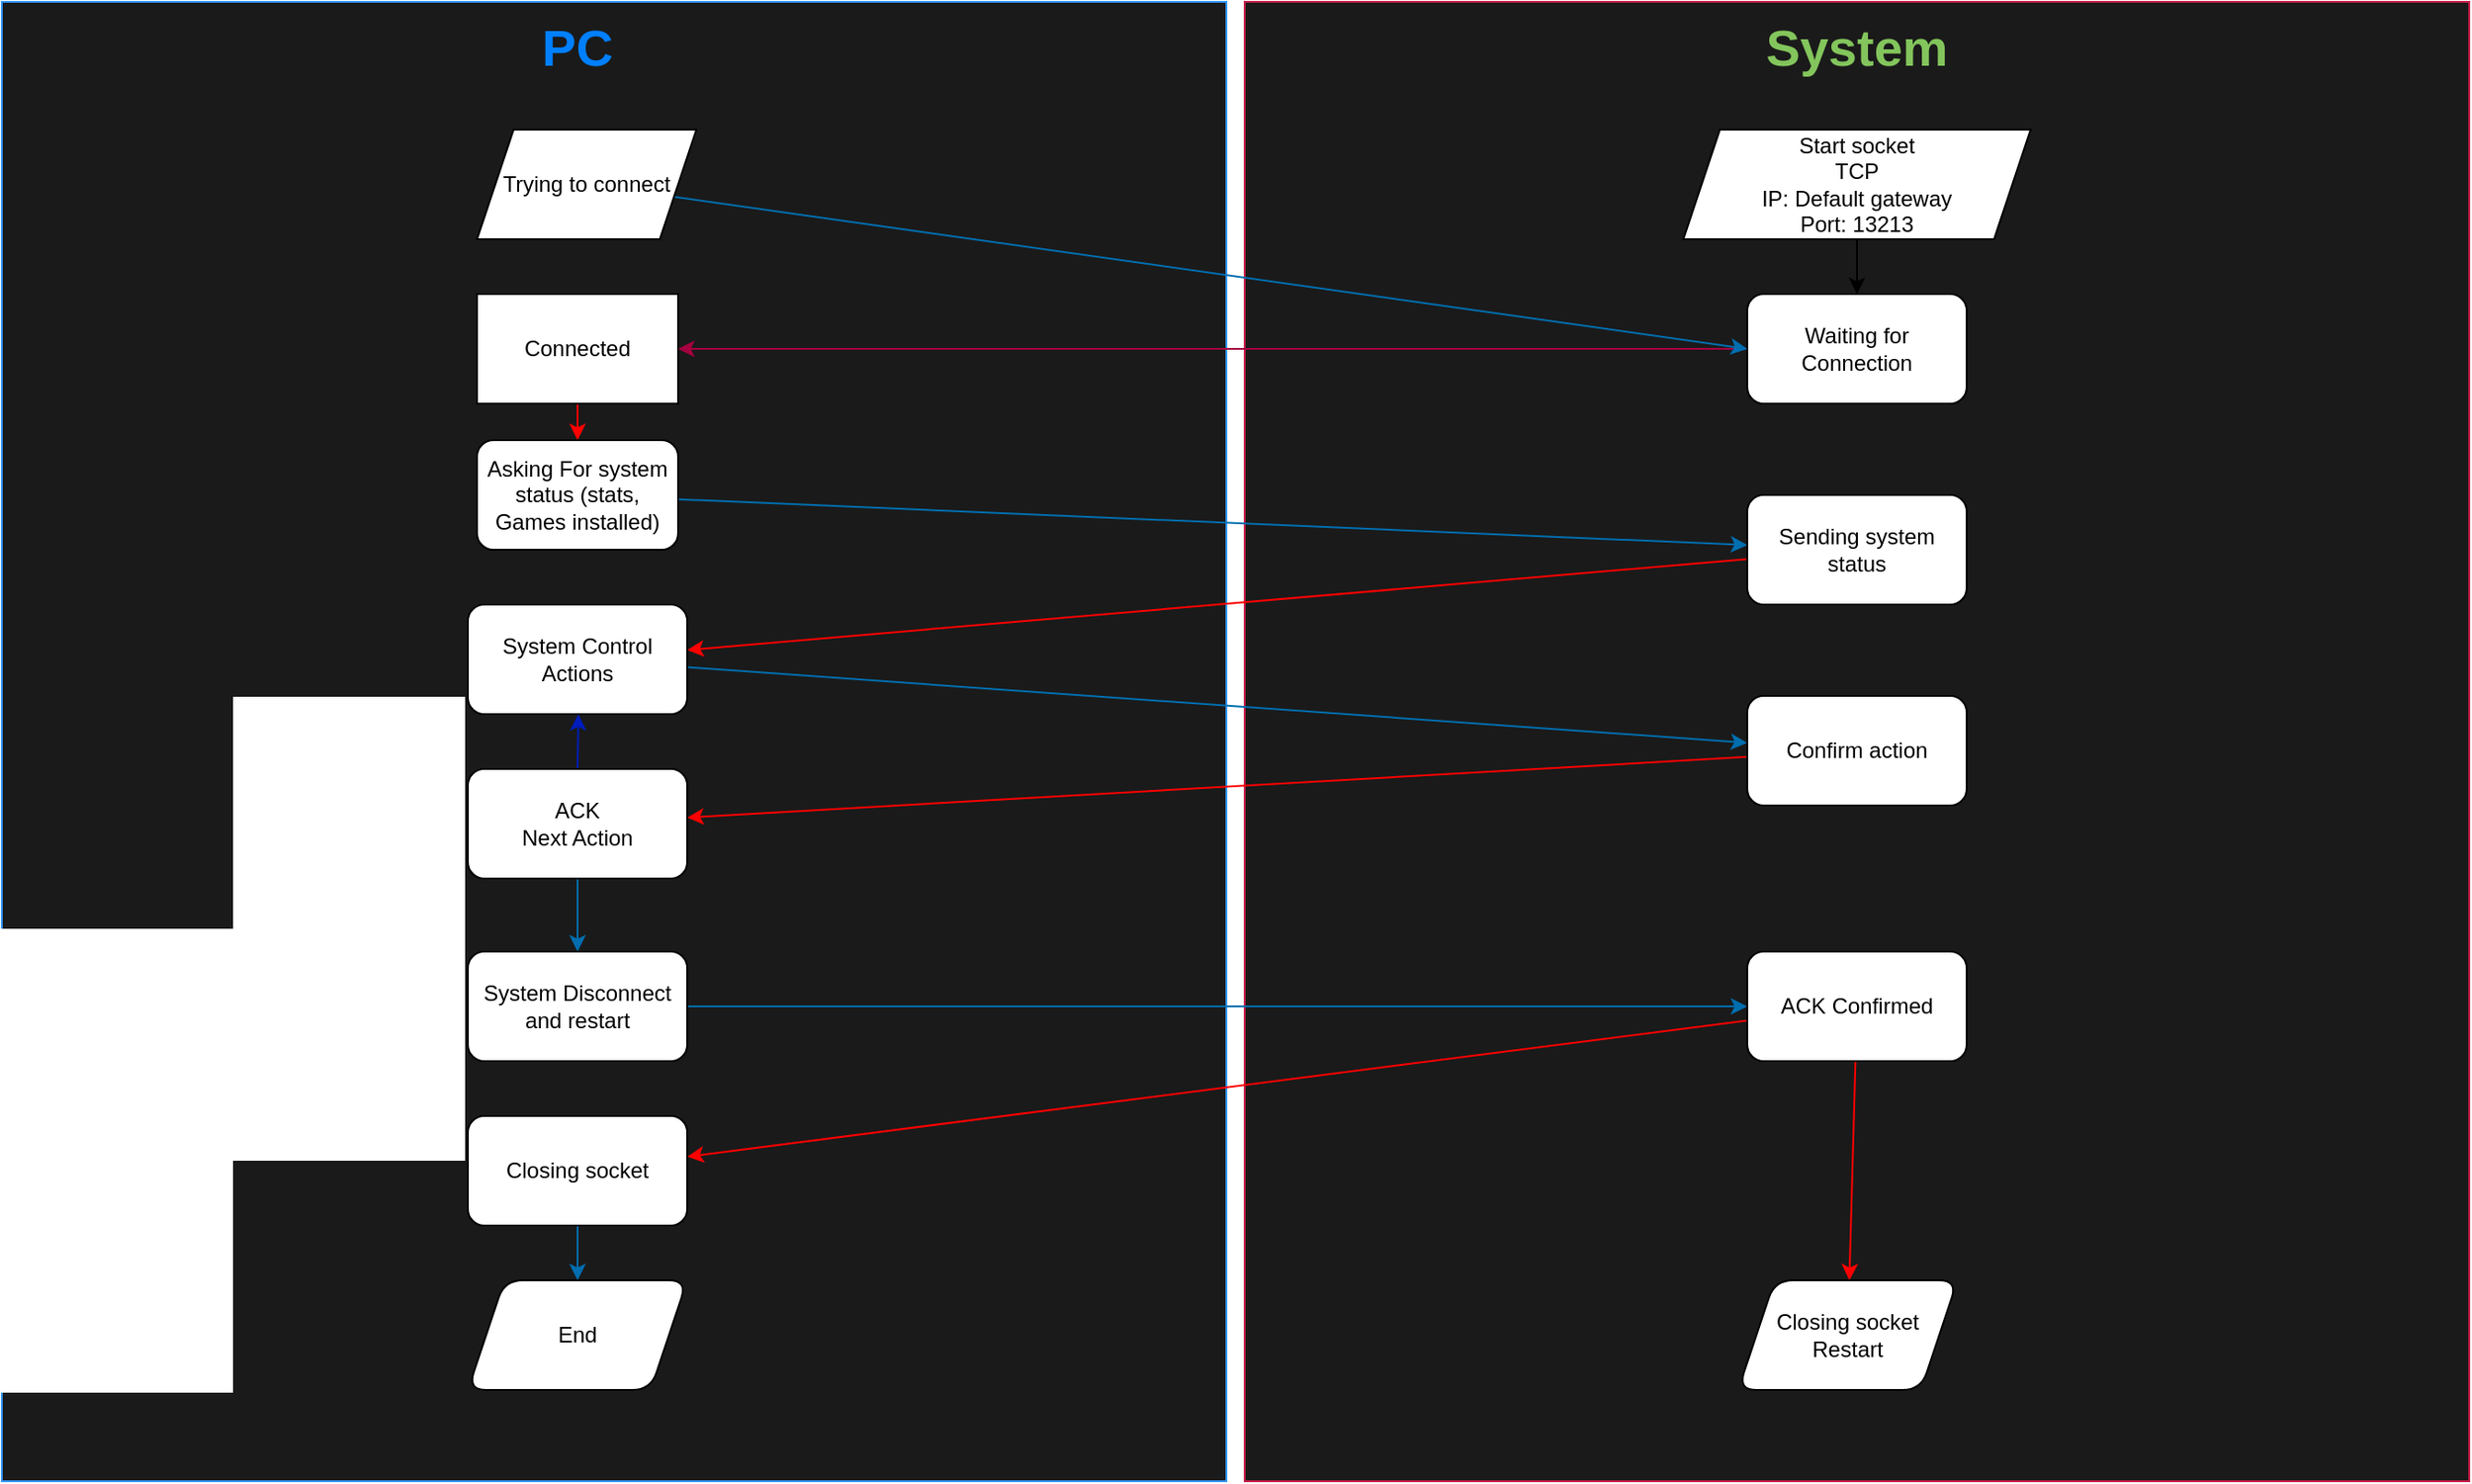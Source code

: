 <mxfile>
    <diagram id="TL91e2yvUQkuOYk_HC6_" name="Page-1">
        <mxGraphModel dx="1640" dy="686" grid="1" gridSize="10" guides="1" tooltips="1" connect="1" arrows="1" fold="1" page="1" pageScale="1" pageWidth="1400" pageHeight="850" math="0" shadow="0">
            <root>
                <mxCell id="0"/>
                <mxCell id="1" parent="0"/>
                <mxCell id="2" value="" style="rounded=0;whiteSpace=wrap;html=1;strokeColor=#3399FF;fillColor=#1A1A1A;glass=0;allowArrows=0;connectable=0;movable=0;resizable=0;rotatable=0;deletable=0;editable=0;" parent="1" vertex="1">
                    <mxGeometry x="30" y="20" width="670" height="810" as="geometry"/>
                </mxCell>
                <mxCell id="3" value="" style="rounded=0;whiteSpace=wrap;html=1;strokeColor=#c91e4a;gradientColor=none;glass=0;fillColor=#1A1A1A;allowArrows=0;connectable=0;movable=0;resizable=0;rotatable=0;deletable=0;editable=0;" parent="1" vertex="1">
                    <mxGeometry x="710" y="20" width="670" height="810" as="geometry"/>
                </mxCell>
                <mxCell id="4" value="PC" style="text;html=1;strokeColor=none;fillColor=none;align=center;verticalAlign=middle;whiteSpace=wrap;rounded=0;fontSize=28;fontStyle=1;fontColor=#007FFF;movable=0;resizable=0;rotatable=0;deletable=0;editable=0;connectable=0;" parent="1" vertex="1">
                    <mxGeometry x="315" y="30" width="60" height="30" as="geometry"/>
                </mxCell>
                <mxCell id="5" value="System" style="text;html=1;align=center;verticalAlign=middle;whiteSpace=wrap;rounded=0;fontSize=28;fontStyle=1;fontColor=#83c55c;movable=0;resizable=0;rotatable=0;deletable=0;editable=0;connectable=0;" parent="1" vertex="1">
                    <mxGeometry x="990" y="30" width="110" height="30" as="geometry"/>
                </mxCell>
                <mxCell id="8" value="" style="shape=image;verticalLabelPosition=bottom;labelBackgroundColor=default;verticalAlign=top;aspect=fixed;imageAspect=0;image=https://raw.githubusercontent.com/iiiypuk/rpi-icon/master/256.png;movable=0;resizable=0;rotatable=0;deletable=0;editable=0;connectable=0;" parent="1" vertex="1">
                    <mxGeometry x="1270" y="30" width="100" height="100" as="geometry"/>
                </mxCell>
                <mxCell id="9" value="" style="shape=image;verticalLabelPosition=bottom;labelBackgroundColor=default;verticalAlign=top;aspect=fixed;imageAspect=0;image=https://cdn-icons-png.flaticon.com/512/4703/4703650.png;movable=0;resizable=0;rotatable=0;deletable=0;editable=0;connectable=0;" parent="1" vertex="1">
                    <mxGeometry x="50" y="30" width="110" height="110" as="geometry"/>
                </mxCell>
                <mxCell id="15" style="edgeStyle=none;html=1;entryX=0.5;entryY=0;entryDx=0;entryDy=0;" parent="1" source="10" target="11" edge="1">
                    <mxGeometry relative="1" as="geometry"/>
                </mxCell>
                <mxCell id="10" value="Start socket&lt;br&gt;TCP&lt;br&gt;IP: Default gateway&lt;br&gt;Port: 13213" style="shape=parallelogram;perimeter=parallelogramPerimeter;whiteSpace=wrap;html=1;fixedSize=1;" parent="1" vertex="1">
                    <mxGeometry x="950" y="90" width="190" height="60" as="geometry"/>
                </mxCell>
                <mxCell id="18" style="edgeStyle=none;html=1;entryX=1;entryY=0.5;entryDx=0;entryDy=0;fillColor=#d80073;strokeColor=#A50040;" edge="1" parent="1" source="11" target="16">
                    <mxGeometry relative="1" as="geometry"/>
                </mxCell>
                <mxCell id="11" value="Waiting for Connection" style="rounded=1;whiteSpace=wrap;html=1;" parent="1" vertex="1">
                    <mxGeometry x="985" y="180" width="120" height="60" as="geometry"/>
                </mxCell>
                <mxCell id="13" style="edgeStyle=none;html=1;fillColor=#1ba1e2;strokeColor=#006EAF;entryX=0;entryY=0.5;entryDx=0;entryDy=0;" parent="1" source="12" edge="1" target="11">
                    <mxGeometry relative="1" as="geometry">
                        <mxPoint x="980" y="210" as="targetPoint"/>
                    </mxGeometry>
                </mxCell>
                <mxCell id="12" value="Trying to connect" style="shape=parallelogram;perimeter=parallelogramPerimeter;whiteSpace=wrap;html=1;fixedSize=1;" parent="1" vertex="1">
                    <mxGeometry x="290" y="90" width="120" height="60" as="geometry"/>
                </mxCell>
                <mxCell id="20" value="" style="edgeStyle=none;html=1;strokeColor=#FF0000;" edge="1" parent="1" source="16" target="19">
                    <mxGeometry relative="1" as="geometry"/>
                </mxCell>
                <mxCell id="16" value="Connected" style="whiteSpace=wrap;html=1;" vertex="1" parent="1">
                    <mxGeometry x="290" y="180" width="110" height="60" as="geometry"/>
                </mxCell>
                <mxCell id="24" value="" style="edgeStyle=none;html=1;strokeColor=#006EAF;fillColor=#1ba1e2;" edge="1" parent="1" source="19" target="23">
                    <mxGeometry relative="1" as="geometry"/>
                </mxCell>
                <mxCell id="19" value="Asking For system status (stats, Games installed)" style="rounded=1;whiteSpace=wrap;html=1;" vertex="1" parent="1">
                    <mxGeometry x="290" y="260" width="110" height="60" as="geometry"/>
                </mxCell>
                <mxCell id="28" value="" style="edgeStyle=none;html=1;strokeColor=#FF0000;" edge="1" parent="1" source="23" target="27">
                    <mxGeometry relative="1" as="geometry"/>
                </mxCell>
                <mxCell id="23" value="Sending system status" style="whiteSpace=wrap;html=1;rounded=1;" vertex="1" parent="1">
                    <mxGeometry x="985" y="290" width="120" height="60" as="geometry"/>
                </mxCell>
                <mxCell id="31" value="" style="edgeStyle=none;html=1;strokeColor=#006EAF;fillColor=#1ba1e2;" edge="1" parent="1" source="27" target="30">
                    <mxGeometry relative="1" as="geometry"/>
                </mxCell>
                <mxCell id="27" value="System Control Actions" style="rounded=1;whiteSpace=wrap;html=1;" vertex="1" parent="1">
                    <mxGeometry x="285" y="350" width="120" height="60" as="geometry"/>
                </mxCell>
                <mxCell id="34" value="" style="edgeStyle=none;html=1;strokeColor=#FF0000;" edge="1" parent="1" source="30" target="33">
                    <mxGeometry relative="1" as="geometry"/>
                </mxCell>
                <mxCell id="30" value="Confirm action" style="whiteSpace=wrap;html=1;rounded=1;" vertex="1" parent="1">
                    <mxGeometry x="985" y="400" width="120" height="60" as="geometry"/>
                </mxCell>
                <mxCell id="35" style="edgeStyle=none;html=1;exitX=0.5;exitY=0;exitDx=0;exitDy=0;strokeColor=#001DBC;fillColor=#0050ef;" edge="1" parent="1" source="33">
                    <mxGeometry relative="1" as="geometry">
                        <mxPoint x="345.471" y="410" as="targetPoint"/>
                    </mxGeometry>
                </mxCell>
                <mxCell id="37" value="" style="edgeStyle=none;html=1;strokeColor=#006EAF;fillColor=#1ba1e2;" edge="1" parent="1" source="33" target="36">
                    <mxGeometry relative="1" as="geometry"/>
                </mxCell>
                <mxCell id="33" value="ACK&lt;br&gt;Next Action" style="whiteSpace=wrap;html=1;rounded=1;" vertex="1" parent="1">
                    <mxGeometry x="285" y="440" width="120" height="60" as="geometry"/>
                </mxCell>
                <mxCell id="40" value="" style="edgeStyle=none;html=1;strokeColor=#006EAF;fillColor=#1ba1e2;" edge="1" parent="1" source="36" target="39">
                    <mxGeometry relative="1" as="geometry"/>
                </mxCell>
                <mxCell id="36" value="System Disconnect and restart" style="whiteSpace=wrap;html=1;rounded=1;" vertex="1" parent="1">
                    <mxGeometry x="285" y="540" width="120" height="60" as="geometry"/>
                </mxCell>
                <mxCell id="43" value="" style="edgeStyle=none;html=1;strokeColor=#FF0000;" edge="1" parent="1" source="39" target="42">
                    <mxGeometry relative="1" as="geometry"/>
                </mxCell>
                <mxCell id="47" value="" style="edgeStyle=none;html=1;strokeColor=#FF0000;" edge="1" parent="1" source="39" target="46">
                    <mxGeometry relative="1" as="geometry"/>
                </mxCell>
                <mxCell id="39" value="ACK Confirmed" style="whiteSpace=wrap;html=1;rounded=1;" vertex="1" parent="1">
                    <mxGeometry x="985" y="540" width="120" height="60" as="geometry"/>
                </mxCell>
                <mxCell id="45" value="" style="edgeStyle=none;html=1;strokeColor=#006EAF;fillColor=#1ba1e2;" edge="1" parent="1" source="42" target="44">
                    <mxGeometry relative="1" as="geometry"/>
                </mxCell>
                <mxCell id="42" value="Closing socket" style="whiteSpace=wrap;html=1;rounded=1;" vertex="1" parent="1">
                    <mxGeometry x="285" y="630" width="120" height="60" as="geometry"/>
                </mxCell>
                <mxCell id="44" value="End" style="shape=parallelogram;perimeter=parallelogramPerimeter;whiteSpace=wrap;html=1;fixedSize=1;rounded=1;" vertex="1" parent="1">
                    <mxGeometry x="285" y="720" width="120" height="60" as="geometry"/>
                </mxCell>
                <mxCell id="46" value="Closing socket&lt;br&gt;Restart" style="shape=parallelogram;perimeter=parallelogramPerimeter;whiteSpace=wrap;html=1;fixedSize=1;rounded=1;" vertex="1" parent="1">
                    <mxGeometry x="980" y="720" width="120" height="60" as="geometry"/>
                </mxCell>
            </root>
        </mxGraphModel>
    </diagram>
</mxfile>